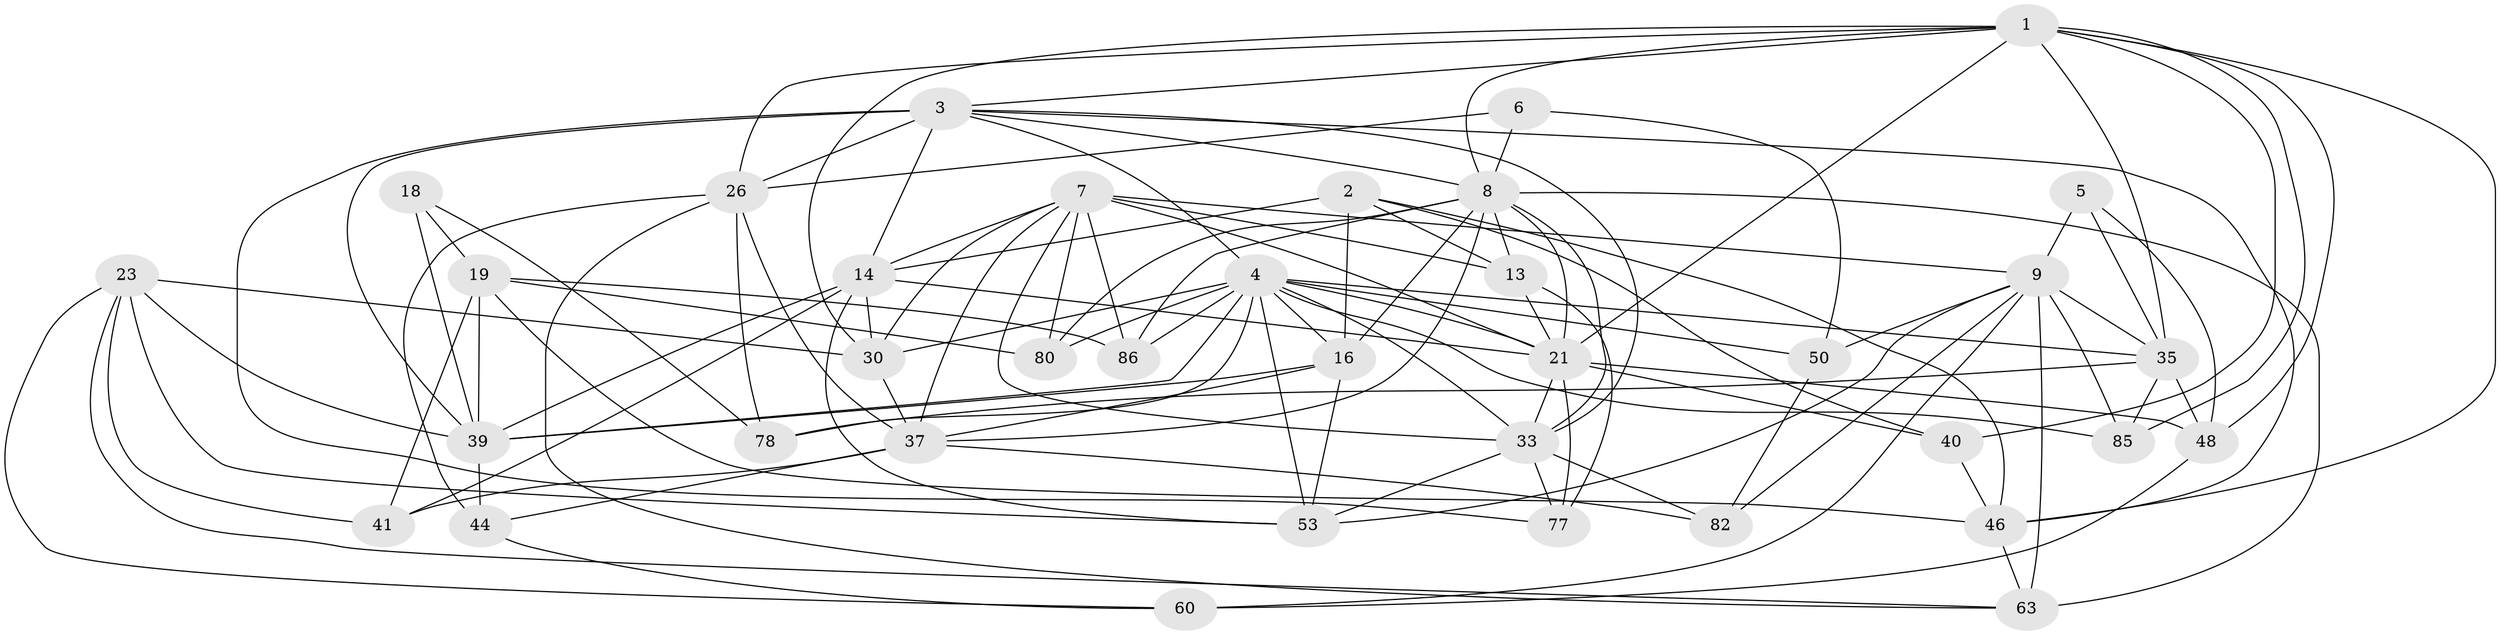 // original degree distribution, {4: 1.0}
// Generated by graph-tools (version 1.1) at 2025/20/03/04/25 18:20:41]
// undirected, 37 vertices, 113 edges
graph export_dot {
graph [start="1"]
  node [color=gray90,style=filled];
  1 [super="+12+25"];
  2 [super="+92"];
  3 [super="+11+27"];
  4 [super="+34+49+69"];
  5;
  6;
  7 [super="+17+32"];
  8 [super="+73+10"];
  9 [super="+56+31+24"];
  13 [super="+29"];
  14 [super="+15+91+22"];
  16 [super="+20"];
  18;
  19 [super="+57"];
  21 [super="+28+51"];
  23 [super="+36"];
  26 [super="+47+55"];
  30 [super="+83"];
  33 [super="+72+67"];
  35 [super="+76+52"];
  37 [super="+89+70"];
  39 [super="+62"];
  40;
  41;
  44;
  46 [super="+88"];
  48 [super="+65+66"];
  50;
  53 [super="+79"];
  60;
  63 [super="+64"];
  77;
  78;
  80;
  82;
  85;
  86;
  1 -- 30;
  1 -- 26;
  1 -- 46;
  1 -- 3;
  1 -- 48;
  1 -- 35;
  1 -- 21;
  1 -- 85;
  1 -- 40;
  1 -- 8;
  2 -- 40;
  2 -- 46;
  2 -- 14 [weight=2];
  2 -- 13;
  2 -- 16;
  3 -- 8;
  3 -- 4;
  3 -- 33;
  3 -- 26;
  3 -- 77;
  3 -- 46;
  3 -- 14 [weight=2];
  3 -- 39;
  4 -- 78;
  4 -- 80;
  4 -- 85;
  4 -- 53;
  4 -- 21;
  4 -- 86;
  4 -- 50;
  4 -- 30;
  4 -- 39 [weight=2];
  4 -- 33;
  4 -- 35;
  4 -- 16;
  5 -- 48;
  5 -- 9 [weight=2];
  5 -- 35;
  6 -- 50;
  6 -- 26 [weight=2];
  6 -- 8;
  7 -- 33;
  7 -- 9;
  7 -- 86;
  7 -- 21 [weight=3];
  7 -- 80;
  7 -- 30;
  7 -- 37;
  7 -- 13 [weight=2];
  7 -- 14 [weight=3];
  8 -- 86;
  8 -- 63 [weight=2];
  8 -- 33;
  8 -- 37;
  8 -- 13;
  8 -- 16;
  8 -- 80;
  8 -- 21;
  9 -- 50;
  9 -- 60;
  9 -- 53;
  9 -- 63;
  9 -- 35;
  9 -- 82;
  9 -- 85;
  13 -- 77;
  13 -- 21;
  14 -- 21;
  14 -- 41;
  14 -- 53;
  14 -- 30;
  14 -- 39;
  16 -- 53;
  16 -- 37;
  16 -- 39;
  18 -- 78;
  18 -- 19;
  18 -- 39 [weight=2];
  19 -- 80;
  19 -- 46;
  19 -- 86;
  19 -- 39;
  19 -- 41;
  21 -- 77;
  21 -- 48;
  21 -- 33;
  21 -- 40;
  23 -- 30;
  23 -- 53;
  23 -- 41;
  23 -- 60;
  23 -- 63;
  23 -- 39;
  26 -- 44;
  26 -- 78;
  26 -- 63;
  26 -- 37;
  30 -- 37;
  33 -- 82;
  33 -- 77;
  33 -- 53;
  35 -- 48 [weight=4];
  35 -- 85;
  35 -- 78;
  37 -- 41;
  37 -- 82;
  37 -- 44;
  39 -- 44;
  40 -- 46;
  44 -- 60;
  46 -- 63;
  48 -- 60;
  50 -- 82;
}
